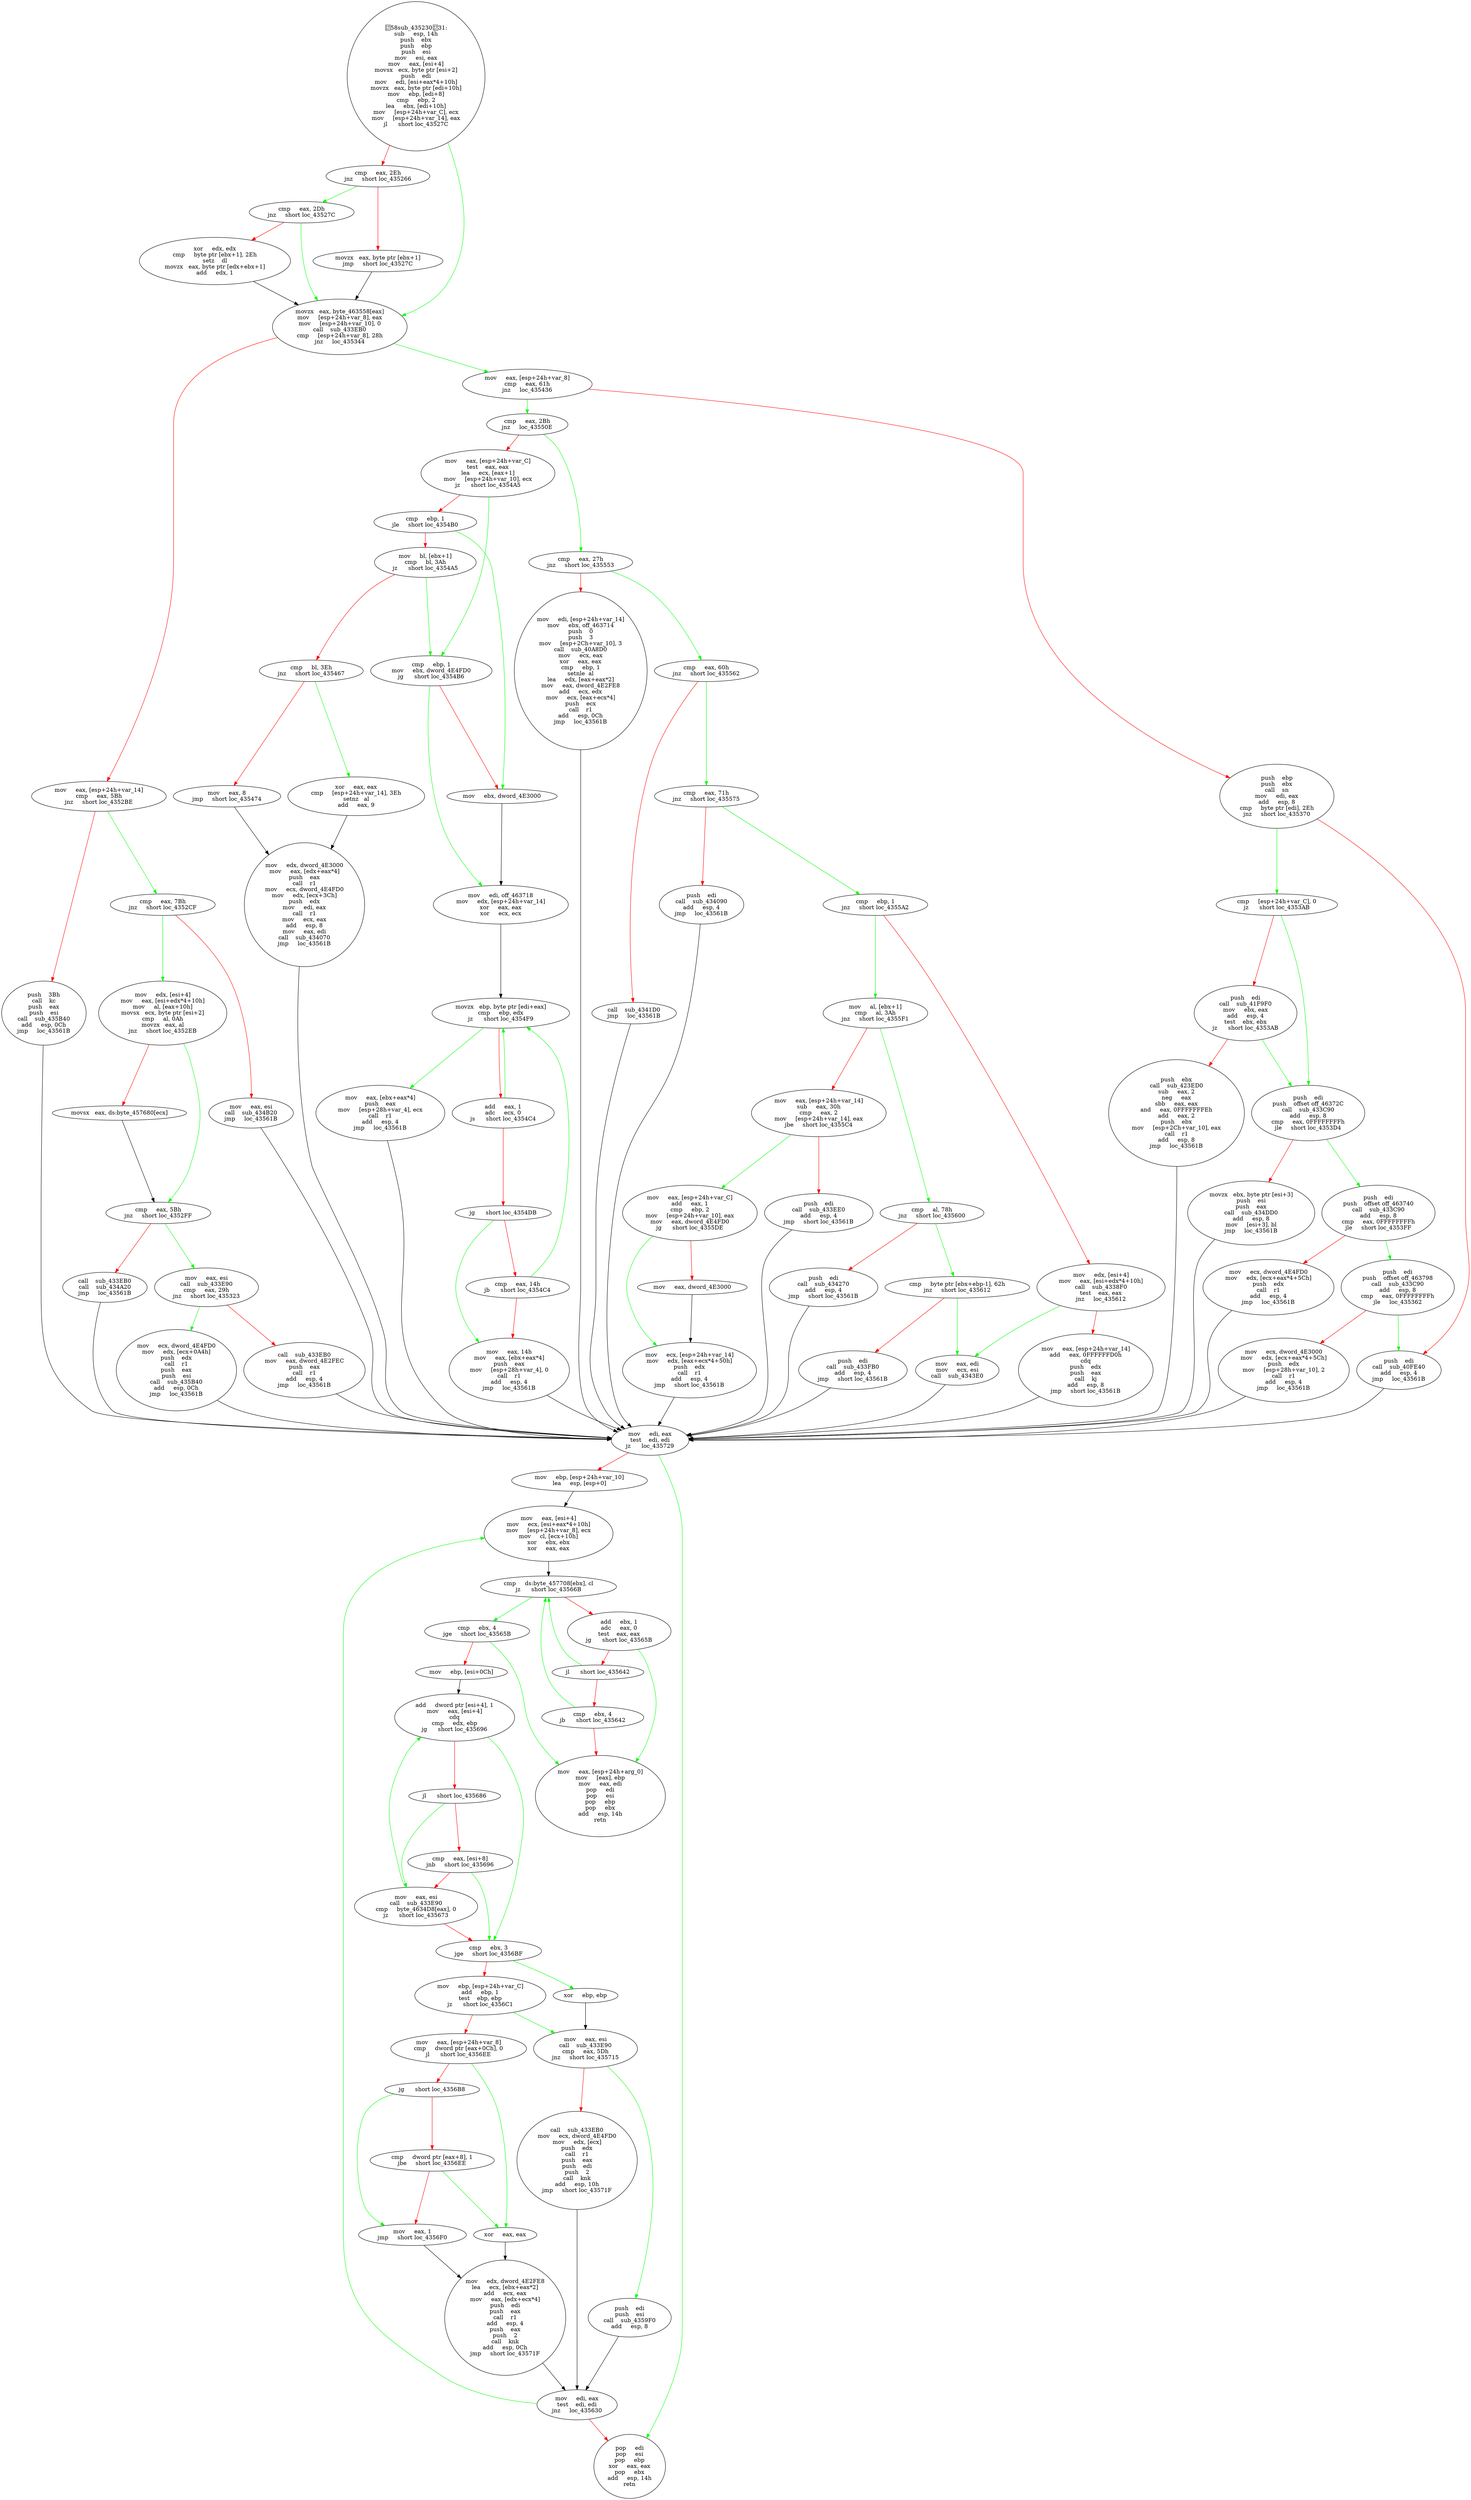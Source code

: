 digraph G{
Node0 [label = "58sub_43523031:
sub     esp, 14h
push    ebx
push    ebp
push    esi
mov     esi, eax
mov     eax, [esi+4]
movsx   ecx, byte ptr [esi+2]
push    edi
mov     edi, [esi+eax*4+10h]
movzx   eax, byte ptr [edi+10h]
mov     ebp, [edi+8]
cmp     ebp, 2
lea     ebx, [edi+10h]
mov     [esp+24h+var_C], ecx
mov     [esp+24h+var_14], eax
jl      short loc_43527C"]
Node1 [label = "cmp     eax, 2Eh
jnz     short loc_435266"]
Node2 [label = "movzx   eax, byte ptr [ebx+1]
jmp     short loc_43527C"]
Node3 [label = "cmp     eax, 2Dh
jnz     short loc_43527C"]
Node4 [label = "xor     edx, edx
cmp     byte ptr [ebx+1], 2Eh
setz    dl
movzx   eax, byte ptr [edx+ebx+1]
add     edx, 1"]
Node5 [label = "movzx   eax, byte_463558[eax]
mov     [esp+24h+var_8], eax
mov     [esp+24h+var_10], 0
call    sub_433EB0
cmp     [esp+24h+var_8], 28h
jnz     loc_435344"]
Node6 [label = "mov     eax, [esp+24h+var_14]
cmp     eax, 5Bh
jnz     short loc_4352BE"]
Node7 [label = "push    3Bh
call    kc
push    eax
push    esi
call    sub_435B40
add     esp, 0Ch
jmp     loc_43561B"]
Node8 [label = "cmp     eax, 7Bh
jnz     short loc_4352CF"]
Node9 [label = "mov     eax, esi
call    sub_434B20
jmp     loc_43561B"]
Node10 [label = "mov     edx, [esi+4]
mov     eax, [esi+edx*4+10h]
mov     al, [eax+10h]
movsx   ecx, byte ptr [esi+2]
cmp     al, 0Ah
movzx   eax, al
jnz     short loc_4352EB"]
Node11 [label = "movsx   eax, ds:byte_457680[ecx]"]
Node12 [label = "cmp     eax, 5Bh
jnz     short loc_4352FF"]
Node13 [label = "call    sub_433EB0
call    sub_434A20
jmp     loc_43561B"]
Node14 [label = "mov     eax, esi
call    sub_433E90
cmp     eax, 29h
jnz     short loc_435323"]
Node15 [label = "call    sub_433EB0
mov     eax, dword_4E2FEC
push    eax
call    r1
add     esp, 4
jmp     loc_43561B"]
Node16 [label = "mov     ecx, dword_4E4FD0
mov     edx, [ecx+0A4h]
push    edx
call    r1
push    eax
push    esi
call    sub_435B40
add     esp, 0Ch
jmp     loc_43561B"]
Node17 [label = "mov     eax, [esp+24h+var_8]
cmp     eax, 61h
jnz     loc_435436"]
Node18 [label = "push    ebp
push    ebx
call    sn
mov     edi, eax
add     esp, 8
cmp     byte ptr [edi], 2Eh
jnz     short loc_435370"]
Node19 [label = "push    edi
call    sub_40FE40
add     esp, 4
jmp     loc_43561B"]
Node20 [label = "cmp     [esp+24h+var_C], 0
jz      short loc_4353AB"]
Node21 [label = "push    edi
call    sub_41F9F0
mov     ebx, eax
add     esp, 4
test    ebx, ebx
jz      short loc_4353AB"]
Node22 [label = "push    ebx
call    sub_423ED0
sub     eax, 2
neg     eax
sbb     eax, eax
and     eax, 0FFFFFFFEh
add     eax, 2
push    ebx
mov     [esp+2Ch+var_10], eax
call    r1
add     esp, 8
jmp     loc_43561B"]
Node23 [label = "push    edi
push    offset off_46372C
call    sub_433C90
add     esp, 8
cmp     eax, 0FFFFFFFFh
jle     short loc_4353D4"]
Node24 [label = "movzx   ebx, byte ptr [esi+3]
push    esi
push    eax
call    sub_434DD0
add     esp, 8
mov     [esi+3], bl
jmp     loc_43561B"]
Node25 [label = "push    edi
push    offset off_463740
call    sub_433C90
add     esp, 8
cmp     eax, 0FFFFFFFFh
jle     short loc_4353FF"]
Node26 [label = "mov     ecx, dword_4E4FD0
mov     edx, [ecx+eax*4+5Ch]
push    edx
call    r1
add     esp, 4
jmp     loc_43561B"]
Node27 [label = "push    edi
push    offset off_463798
call    sub_433C90
add     esp, 8
cmp     eax, 0FFFFFFFFh
jle     loc_435362"]
Node28 [label = "mov     ecx, dword_4E3000
mov     edx, [ecx+eax*4+5Ch]
push    edx
mov     [esp+28h+var_10], 2
call    r1
add     esp, 4
jmp     loc_43561B"]
Node29 [label = "cmp     eax, 2Bh
jnz     loc_43550E"]
Node30 [label = "mov     eax, [esp+24h+var_C]
test    eax, eax
lea     ecx, [eax+1]
mov     [esp+24h+var_10], ecx
jz      short loc_4354A5"]
Node31 [label = "cmp     ebp, 1
jle     short loc_4354B0"]
Node32 [label = "mov     bl, [ebx+1]
cmp     bl, 3Ah
jz      short loc_4354A5"]
Node33 [label = "cmp     bl, 3Eh
jnz     short loc_435467"]
Node34 [label = "mov     eax, 8
jmp     short loc_435474"]
Node35 [label = "xor     eax, eax
cmp     [esp+24h+var_14], 3Eh
setnz   al
add     eax, 9"]
Node36 [label = "mov     edx, dword_4E3000
mov     eax, [edx+eax*4]
push    eax
call    r1
mov     ecx, dword_4E4FD0
mov     edx, [ecx+3Ch]
push    edx
mov     edi, eax
call    r1
mov     ecx, eax
add     esp, 8
mov     eax, edi
call    sub_434070
jmp     loc_43561B"]
Node37 [label = "cmp     ebp, 1
mov     ebx, dword_4E4FD0
jg      short loc_4354B6"]
Node38 [label = "mov     ebx, dword_4E3000"]
Node39 [label = "mov     edi, off_463718
mov     edx, [esp+24h+var_14]
xor     eax, eax
xor     ecx, ecx"]
Node40 [label = "movzx   ebp, byte ptr [edi+eax]
cmp     ebp, edx
jz      short loc_4354F9"]
Node41 [label = "add     eax, 1
adc     ecx, 0
js      short loc_4354C4"]
Node42 [label = "jg      short loc_4354DB"]
Node43 [label = "cmp     eax, 14h
jb      short loc_4354C4"]
Node44 [label = "mov     eax, 14h
mov     eax, [ebx+eax*4]
push    eax
mov     [esp+28h+var_4], 0
call    r1
add     esp, 4
jmp     loc_43561B"]
Node45 [label = "mov     eax, [ebx+eax*4]
push    eax
mov     [esp+28h+var_4], ecx
call    r1
add     esp, 4
jmp     loc_43561B"]
Node46 [label = "cmp     eax, 27h
jnz     short loc_435553"]
Node47 [label = "mov     edi, [esp+24h+var_14]
mov     ebx, off_463714
push    0
push    3
mov     [esp+2Ch+var_10], 3
call    sub_40A8D0
mov     ecx, eax
xor     eax, eax
cmp     ebp, 1
setnle  al
lea     edx, [eax+eax*2]
mov     eax, dword_4E2FE8
add     ecx, edx
mov     ecx, [eax+ecx*4]
push    ecx
call    r1
add     esp, 0Ch
jmp     loc_43561B"]
Node48 [label = "cmp     eax, 60h
jnz     short loc_435562"]
Node49 [label = "call    sub_4341D0
jmp     loc_43561B"]
Node50 [label = "cmp     eax, 71h
jnz     short loc_435575"]
Node51 [label = "push    edi
call    sub_434090
add     esp, 4
jmp     loc_43561B"]
Node52 [label = "cmp     ebp, 1
jnz     short loc_4355A2"]
Node53 [label = "mov     edx, [esi+4]
mov     eax, [esi+edx*4+10h]
call    sub_4338F0
test    eax, eax
jnz     loc_435612"]
Node54 [label = "mov     eax, [esp+24h+var_14]
add     eax, 0FFFFFFD0h
cdq
push    edx
push    eax
call    kj
add     esp, 8
jmp     short loc_43561B"]
Node55 [label = "mov     al, [ebx+1]
cmp     al, 3Ah
jnz     short loc_4355F1"]
Node56 [label = "mov     eax, [esp+24h+var_14]
sub     eax, 30h
cmp     eax, 2
mov     [esp+24h+var_14], eax
jbe     short loc_4355C4"]
Node57 [label = "push    edi
call    sub_433EE0
add     esp, 4
jmp     short loc_43561B"]
Node58 [label = "mov     eax, [esp+24h+var_C]
add     eax, 1
cmp     ebp, 2
mov     [esp+24h+var_10], eax
mov     eax, dword_4E4FD0
jg      short loc_4355DE"]
Node59 [label = "mov     eax, dword_4E3000"]
Node60 [label = "mov     ecx, [esp+24h+var_14]
mov     edx, [eax+ecx*4+50h]
push    edx
call    r1
add     esp, 4
jmp     short loc_43561B"]
Node61 [label = "cmp     al, 78h
jnz     short loc_435600"]
Node62 [label = "push    edi
call    sub_434270
add     esp, 4
jmp     short loc_43561B"]
Node63 [label = "cmp     byte ptr [ebx+ebp-1], 62h
jnz     short loc_435612"]
Node64 [label = "push    edi
call    sub_433FB0
add     esp, 4
jmp     short loc_43561B"]
Node65 [label = "mov     eax, edi
mov     ecx, esi
call    sub_4343E0"]
Node66 [label = "mov     edi, eax
test    edi, edi
jz      loc_435729"]
Node67 [label = "mov     ebp, [esp+24h+var_10]
lea     esp, [esp+0]"]
Node68 [label = "mov     eax, [esi+4]
mov     ecx, [esi+eax*4+10h]
mov     [esp+24h+var_8], ecx
mov     cl, [ecx+10h]
xor     ebx, ebx
xor     eax, eax"]
Node69 [label = "cmp     ds:byte_457708[ebx], cl
jz      short loc_43566B"]
Node70 [label = "add     ebx, 1
adc     eax, 0
test    eax, eax
jg      short loc_43565B"]
Node71 [label = "jl      short loc_435642"]
Node72 [label = "cmp     ebx, 4
jb      short loc_435642"]
Node73 [label = "mov     eax, [esp+24h+arg_0]
mov     [eax], ebp
mov     eax, edi
pop     edi
pop     esi
pop     ebp
pop     ebx
add     esp, 14h
retn"]
Node74 [label = "cmp     ebx, 4
jge     short loc_43565B"]
Node75 [label = "mov     ebp, [esi+0Ch]"]
Node76 [label = "add     dword ptr [esi+4], 1
mov     eax, [esi+4]
cdq
cmp     edx, ebp
jg      short loc_435696"]
Node77 [label = "jl      short loc_435686"]
Node78 [label = "cmp     eax, [esi+8]
jnb     short loc_435696"]
Node79 [label = "mov     eax, esi
call    sub_433E90
cmp     byte_4634D8[eax], 0
jz      short loc_435673"]
Node80 [label = "cmp     ebx, 3
jge     short loc_4356BF"]
Node81 [label = "mov     ebp, [esp+24h+var_C]
add     ebp, 1
test    ebp, ebp
jz      short loc_4356C1"]
Node82 [label = "mov     eax, [esp+24h+var_8]
cmp     dword ptr [eax+0Ch], 0
jl      short loc_4356EE"]
Node83 [label = "jg      short loc_4356B8"]
Node84 [label = "cmp     dword ptr [eax+8], 1
jbe     short loc_4356EE"]
Node85 [label = "mov     eax, 1
jmp     short loc_4356F0"]
Node86 [label = "xor     ebp, ebp"]
Node87 [label = "mov     eax, esi
call    sub_433E90
cmp     eax, 5Dh
jnz     short loc_435715"]
Node88 [label = "call    sub_433EB0
mov     ecx, dword_4E4FD0
mov     edx, [ecx]
push    edx
call    r1
push    eax
push    edi
push    2
call    knk
add     esp, 10h
jmp     short loc_43571F"]
Node89 [label = "xor     eax, eax"]
Node90 [label = "mov     edx, dword_4E2FE8
lea     ecx, [ebx+eax*2]
add     ecx, eax
mov     eax, [edx+ecx*4]
push    edi
push    eax
call    r1
add     esp, 4
push    eax
push    2
call    knk
add     esp, 0Ch
jmp     short loc_43571F"]
Node91 [label = "push    edi
push    esi
call    sub_4359F0
add     esp, 8"]
Node92 [label = "mov     edi, eax
test    edi, edi
jnz     loc_435630"]
Node93 [label = "pop     edi
pop     esi
pop     ebp
xor     eax, eax
pop     ebx
add     esp, 14h
retn"]
Node0 -> Node1 [color = "red"]
Node0 -> Node5 [color = "green"]
Node1 -> Node2 [color = "red"]
Node1 -> Node3 [color = "green"]
Node2 -> Node5 [color = "black"]
Node3 -> Node4 [color = "red"]
Node3 -> Node5 [color = "green"]
Node4 -> Node5 [color = "black"]
Node5 -> Node6 [color = "red"]
Node5 -> Node17 [color = "green"]
Node6 -> Node7 [color = "red"]
Node6 -> Node8 [color = "green"]
Node7 -> Node66 [color = "black"]
Node8 -> Node9 [color = "red"]
Node8 -> Node10 [color = "green"]
Node9 -> Node66 [color = "black"]
Node10 -> Node11 [color = "red"]
Node10 -> Node12 [color = "green"]
Node11 -> Node12 [color = "black"]
Node12 -> Node13 [color = "red"]
Node12 -> Node14 [color = "green"]
Node13 -> Node66 [color = "black"]
Node14 -> Node15 [color = "red"]
Node14 -> Node16 [color = "green"]
Node15 -> Node66 [color = "black"]
Node16 -> Node66 [color = "black"]
Node17 -> Node18 [color = "red"]
Node17 -> Node29 [color = "green"]
Node18 -> Node19 [color = "red"]
Node18 -> Node20 [color = "green"]
Node19 -> Node66 [color = "black"]
Node20 -> Node21 [color = "red"]
Node20 -> Node23 [color = "green"]
Node21 -> Node22 [color = "red"]
Node21 -> Node23 [color = "green"]
Node22 -> Node66 [color = "black"]
Node23 -> Node24 [color = "red"]
Node23 -> Node25 [color = "green"]
Node24 -> Node66 [color = "black"]
Node25 -> Node26 [color = "red"]
Node25 -> Node27 [color = "green"]
Node26 -> Node66 [color = "black"]
Node27 -> Node19 [color = "green"]
Node27 -> Node28 [color = "red"]
Node28 -> Node66 [color = "black"]
Node29 -> Node30 [color = "red"]
Node29 -> Node46 [color = "green"]
Node30 -> Node31 [color = "red"]
Node30 -> Node37 [color = "green"]
Node31 -> Node32 [color = "red"]
Node31 -> Node38 [color = "green"]
Node32 -> Node33 [color = "red"]
Node32 -> Node37 [color = "green"]
Node33 -> Node34 [color = "red"]
Node33 -> Node35 [color = "green"]
Node34 -> Node36 [color = "black"]
Node35 -> Node36 [color = "black"]
Node36 -> Node66 [color = "black"]
Node37 -> Node38 [color = "red"]
Node37 -> Node39 [color = "green"]
Node38 -> Node39 [color = "black"]
Node39 -> Node40 [color = "black"]
Node40 -> Node41 [color = "red"]
Node40 -> Node45 [color = "green"]
Node41 -> Node40 [color = "green"]
Node41 -> Node42 [color = "red"]
Node42 -> Node43 [color = "red"]
Node42 -> Node44 [color = "green"]
Node43 -> Node40 [color = "green"]
Node43 -> Node44 [color = "red"]
Node44 -> Node66 [color = "black"]
Node45 -> Node66 [color = "black"]
Node46 -> Node47 [color = "red"]
Node46 -> Node48 [color = "green"]
Node47 -> Node66 [color = "black"]
Node48 -> Node49 [color = "red"]
Node48 -> Node50 [color = "green"]
Node49 -> Node66 [color = "black"]
Node50 -> Node51 [color = "red"]
Node50 -> Node52 [color = "green"]
Node51 -> Node66 [color = "black"]
Node52 -> Node53 [color = "red"]
Node52 -> Node55 [color = "green"]
Node53 -> Node54 [color = "red"]
Node53 -> Node65 [color = "green"]
Node54 -> Node66 [color = "black"]
Node55 -> Node56 [color = "red"]
Node55 -> Node61 [color = "green"]
Node56 -> Node57 [color = "red"]
Node56 -> Node58 [color = "green"]
Node57 -> Node66 [color = "black"]
Node58 -> Node59 [color = "red"]
Node58 -> Node60 [color = "green"]
Node59 -> Node60 [color = "black"]
Node60 -> Node66 [color = "black"]
Node61 -> Node62 [color = "red"]
Node61 -> Node63 [color = "green"]
Node62 -> Node66 [color = "black"]
Node63 -> Node64 [color = "red"]
Node63 -> Node65 [color = "green"]
Node64 -> Node66 [color = "black"]
Node65 -> Node66 [color = "black"]
Node66 -> Node67 [color = "red"]
Node66 -> Node93 [color = "green"]
Node67 -> Node68 [color = "black"]
Node68 -> Node69 [color = "black"]
Node69 -> Node70 [color = "red"]
Node69 -> Node74 [color = "green"]
Node70 -> Node71 [color = "red"]
Node70 -> Node73 [color = "green"]
Node71 -> Node69 [color = "green"]
Node71 -> Node72 [color = "red"]
Node72 -> Node69 [color = "green"]
Node72 -> Node73 [color = "red"]
Node74 -> Node73 [color = "green"]
Node74 -> Node75 [color = "red"]
Node75 -> Node76 [color = "black"]
Node76 -> Node77 [color = "red"]
Node76 -> Node80 [color = "green"]
Node77 -> Node78 [color = "red"]
Node77 -> Node79 [color = "green"]
Node78 -> Node79 [color = "red"]
Node78 -> Node80 [color = "green"]
Node79 -> Node76 [color = "green"]
Node79 -> Node80 [color = "red"]
Node80 -> Node81 [color = "red"]
Node80 -> Node86 [color = "green"]
Node81 -> Node82 [color = "red"]
Node81 -> Node87 [color = "green"]
Node82 -> Node83 [color = "red"]
Node82 -> Node89 [color = "green"]
Node83 -> Node84 [color = "red"]
Node83 -> Node85 [color = "green"]
Node84 -> Node85 [color = "red"]
Node84 -> Node89 [color = "green"]
Node85 -> Node90 [color = "black"]
Node86 -> Node87 [color = "black"]
Node87 -> Node88 [color = "red"]
Node87 -> Node91 [color = "green"]
Node88 -> Node92 [color = "black"]
Node89 -> Node90 [color = "black"]
Node90 -> Node92 [color = "black"]
Node91 -> Node92 [color = "black"]
Node92 -> Node68 [color = "green"]
Node92 -> Node93 [color = "red"]
}